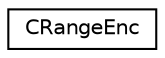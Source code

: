 digraph "Graphical Class Hierarchy"
{
 // LATEX_PDF_SIZE
  edge [fontname="Helvetica",fontsize="10",labelfontname="Helvetica",labelfontsize="10"];
  node [fontname="Helvetica",fontsize="10",shape=record];
  rankdir="LR";
  Node0 [label="CRangeEnc",height=0.2,width=0.4,color="black", fillcolor="white", style="filled",URL="$struct_c_range_enc.html",tooltip=" "];
}
